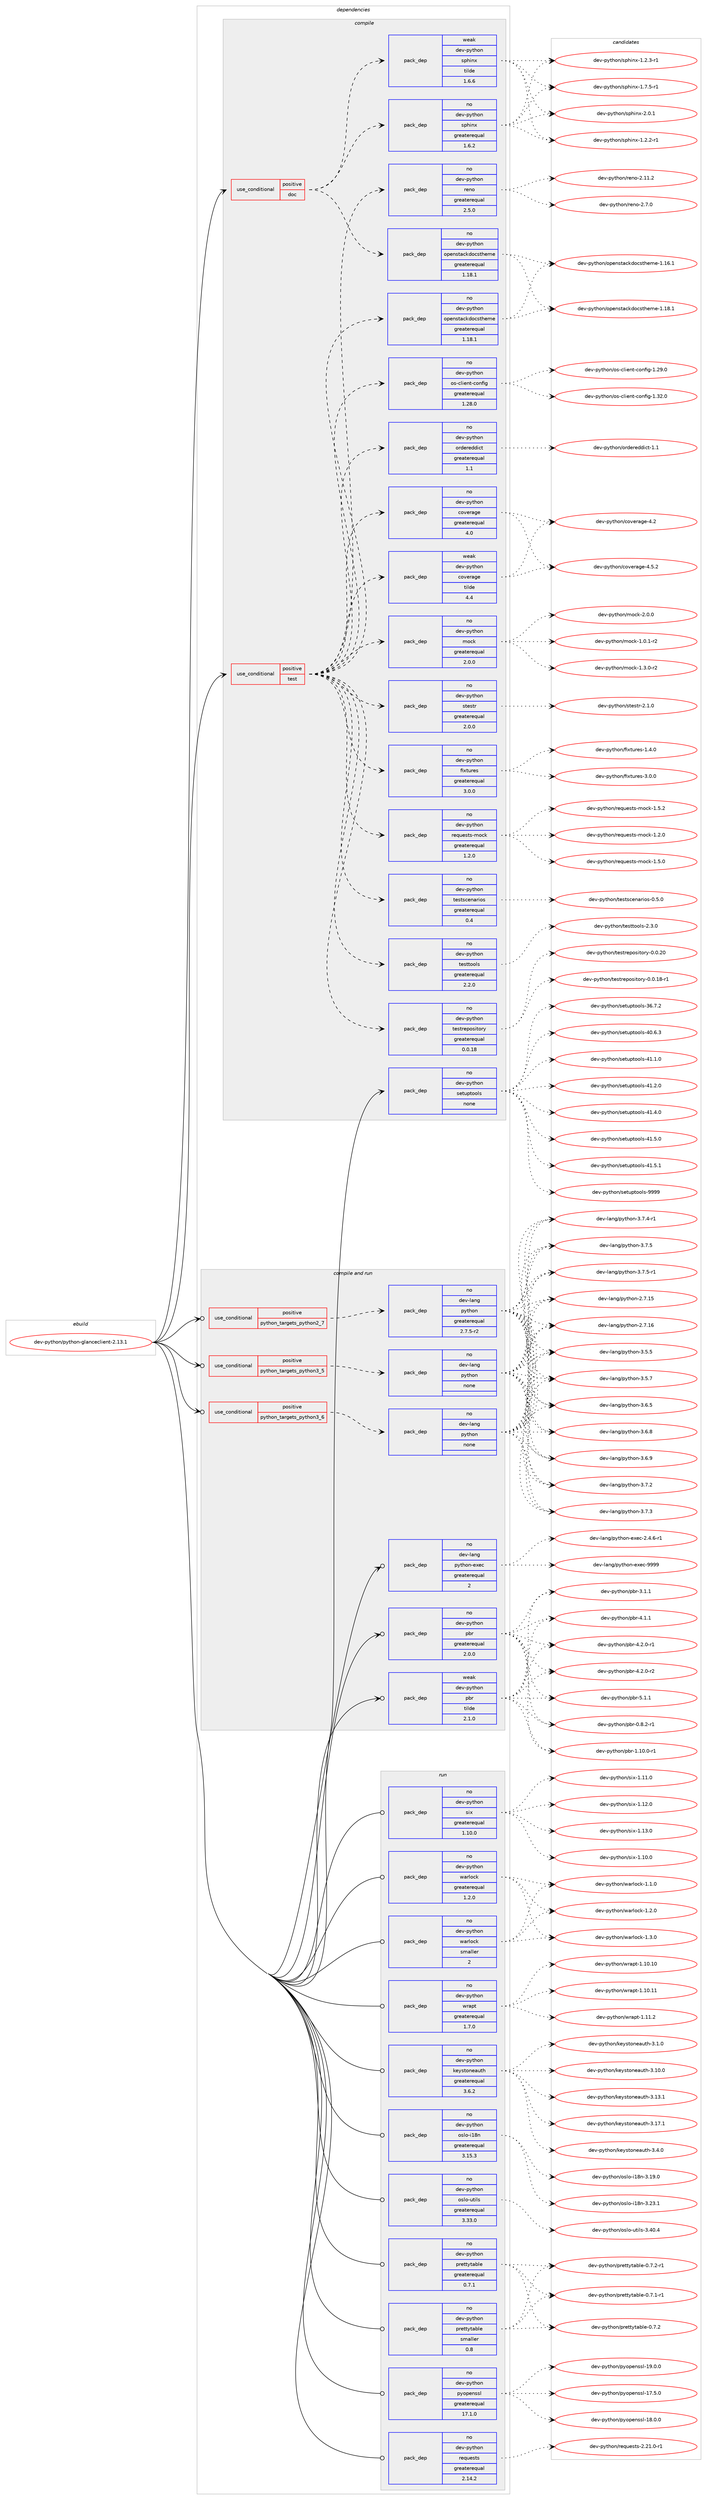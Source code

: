 digraph prolog {

# *************
# Graph options
# *************

newrank=true;
concentrate=true;
compound=true;
graph [rankdir=LR,fontname=Helvetica,fontsize=10,ranksep=1.5];#, ranksep=2.5, nodesep=0.2];
edge  [arrowhead=vee];
node  [fontname=Helvetica,fontsize=10];

# **********
# The ebuild
# **********

subgraph cluster_leftcol {
color=gray;
rank=same;
label=<<i>ebuild</i>>;
id [label="dev-python/python-glanceclient-2.13.1", color=red, width=4, href="../dev-python/python-glanceclient-2.13.1.svg"];
}

# ****************
# The dependencies
# ****************

subgraph cluster_midcol {
color=gray;
label=<<i>dependencies</i>>;
subgraph cluster_compile {
fillcolor="#eeeeee";
style=filled;
label=<<i>compile</i>>;
subgraph cond147541 {
dependency631037 [label=<<TABLE BORDER="0" CELLBORDER="1" CELLSPACING="0" CELLPADDING="4"><TR><TD ROWSPAN="3" CELLPADDING="10">use_conditional</TD></TR><TR><TD>positive</TD></TR><TR><TD>doc</TD></TR></TABLE>>, shape=none, color=red];
subgraph pack471625 {
dependency631038 [label=<<TABLE BORDER="0" CELLBORDER="1" CELLSPACING="0" CELLPADDING="4" WIDTH="220"><TR><TD ROWSPAN="6" CELLPADDING="30">pack_dep</TD></TR><TR><TD WIDTH="110">no</TD></TR><TR><TD>dev-python</TD></TR><TR><TD>openstackdocstheme</TD></TR><TR><TD>greaterequal</TD></TR><TR><TD>1.18.1</TD></TR></TABLE>>, shape=none, color=blue];
}
dependency631037:e -> dependency631038:w [weight=20,style="dashed",arrowhead="vee"];
subgraph pack471626 {
dependency631039 [label=<<TABLE BORDER="0" CELLBORDER="1" CELLSPACING="0" CELLPADDING="4" WIDTH="220"><TR><TD ROWSPAN="6" CELLPADDING="30">pack_dep</TD></TR><TR><TD WIDTH="110">no</TD></TR><TR><TD>dev-python</TD></TR><TR><TD>sphinx</TD></TR><TR><TD>greaterequal</TD></TR><TR><TD>1.6.2</TD></TR></TABLE>>, shape=none, color=blue];
}
dependency631037:e -> dependency631039:w [weight=20,style="dashed",arrowhead="vee"];
subgraph pack471627 {
dependency631040 [label=<<TABLE BORDER="0" CELLBORDER="1" CELLSPACING="0" CELLPADDING="4" WIDTH="220"><TR><TD ROWSPAN="6" CELLPADDING="30">pack_dep</TD></TR><TR><TD WIDTH="110">weak</TD></TR><TR><TD>dev-python</TD></TR><TR><TD>sphinx</TD></TR><TR><TD>tilde</TD></TR><TR><TD>1.6.6</TD></TR></TABLE>>, shape=none, color=blue];
}
dependency631037:e -> dependency631040:w [weight=20,style="dashed",arrowhead="vee"];
}
id:e -> dependency631037:w [weight=20,style="solid",arrowhead="vee"];
subgraph cond147542 {
dependency631041 [label=<<TABLE BORDER="0" CELLBORDER="1" CELLSPACING="0" CELLPADDING="4"><TR><TD ROWSPAN="3" CELLPADDING="10">use_conditional</TD></TR><TR><TD>positive</TD></TR><TR><TD>test</TD></TR></TABLE>>, shape=none, color=red];
subgraph pack471628 {
dependency631042 [label=<<TABLE BORDER="0" CELLBORDER="1" CELLSPACING="0" CELLPADDING="4" WIDTH="220"><TR><TD ROWSPAN="6" CELLPADDING="30">pack_dep</TD></TR><TR><TD WIDTH="110">no</TD></TR><TR><TD>dev-python</TD></TR><TR><TD>stestr</TD></TR><TR><TD>greaterequal</TD></TR><TR><TD>2.0.0</TD></TR></TABLE>>, shape=none, color=blue];
}
dependency631041:e -> dependency631042:w [weight=20,style="dashed",arrowhead="vee"];
subgraph pack471629 {
dependency631043 [label=<<TABLE BORDER="0" CELLBORDER="1" CELLSPACING="0" CELLPADDING="4" WIDTH="220"><TR><TD ROWSPAN="6" CELLPADDING="30">pack_dep</TD></TR><TR><TD WIDTH="110">no</TD></TR><TR><TD>dev-python</TD></TR><TR><TD>coverage</TD></TR><TR><TD>greaterequal</TD></TR><TR><TD>4.0</TD></TR></TABLE>>, shape=none, color=blue];
}
dependency631041:e -> dependency631043:w [weight=20,style="dashed",arrowhead="vee"];
subgraph pack471630 {
dependency631044 [label=<<TABLE BORDER="0" CELLBORDER="1" CELLSPACING="0" CELLPADDING="4" WIDTH="220"><TR><TD ROWSPAN="6" CELLPADDING="30">pack_dep</TD></TR><TR><TD WIDTH="110">weak</TD></TR><TR><TD>dev-python</TD></TR><TR><TD>coverage</TD></TR><TR><TD>tilde</TD></TR><TR><TD>4.4</TD></TR></TABLE>>, shape=none, color=blue];
}
dependency631041:e -> dependency631044:w [weight=20,style="dashed",arrowhead="vee"];
subgraph pack471631 {
dependency631045 [label=<<TABLE BORDER="0" CELLBORDER="1" CELLSPACING="0" CELLPADDING="4" WIDTH="220"><TR><TD ROWSPAN="6" CELLPADDING="30">pack_dep</TD></TR><TR><TD WIDTH="110">no</TD></TR><TR><TD>dev-python</TD></TR><TR><TD>mock</TD></TR><TR><TD>greaterequal</TD></TR><TR><TD>2.0.0</TD></TR></TABLE>>, shape=none, color=blue];
}
dependency631041:e -> dependency631045:w [weight=20,style="dashed",arrowhead="vee"];
subgraph pack471632 {
dependency631046 [label=<<TABLE BORDER="0" CELLBORDER="1" CELLSPACING="0" CELLPADDING="4" WIDTH="220"><TR><TD ROWSPAN="6" CELLPADDING="30">pack_dep</TD></TR><TR><TD WIDTH="110">no</TD></TR><TR><TD>dev-python</TD></TR><TR><TD>ordereddict</TD></TR><TR><TD>greaterequal</TD></TR><TR><TD>1.1</TD></TR></TABLE>>, shape=none, color=blue];
}
dependency631041:e -> dependency631046:w [weight=20,style="dashed",arrowhead="vee"];
subgraph pack471633 {
dependency631047 [label=<<TABLE BORDER="0" CELLBORDER="1" CELLSPACING="0" CELLPADDING="4" WIDTH="220"><TR><TD ROWSPAN="6" CELLPADDING="30">pack_dep</TD></TR><TR><TD WIDTH="110">no</TD></TR><TR><TD>dev-python</TD></TR><TR><TD>os-client-config</TD></TR><TR><TD>greaterequal</TD></TR><TR><TD>1.28.0</TD></TR></TABLE>>, shape=none, color=blue];
}
dependency631041:e -> dependency631047:w [weight=20,style="dashed",arrowhead="vee"];
subgraph pack471634 {
dependency631048 [label=<<TABLE BORDER="0" CELLBORDER="1" CELLSPACING="0" CELLPADDING="4" WIDTH="220"><TR><TD ROWSPAN="6" CELLPADDING="30">pack_dep</TD></TR><TR><TD WIDTH="110">no</TD></TR><TR><TD>dev-python</TD></TR><TR><TD>openstackdocstheme</TD></TR><TR><TD>greaterequal</TD></TR><TR><TD>1.18.1</TD></TR></TABLE>>, shape=none, color=blue];
}
dependency631041:e -> dependency631048:w [weight=20,style="dashed",arrowhead="vee"];
subgraph pack471635 {
dependency631049 [label=<<TABLE BORDER="0" CELLBORDER="1" CELLSPACING="0" CELLPADDING="4" WIDTH="220"><TR><TD ROWSPAN="6" CELLPADDING="30">pack_dep</TD></TR><TR><TD WIDTH="110">no</TD></TR><TR><TD>dev-python</TD></TR><TR><TD>reno</TD></TR><TR><TD>greaterequal</TD></TR><TR><TD>2.5.0</TD></TR></TABLE>>, shape=none, color=blue];
}
dependency631041:e -> dependency631049:w [weight=20,style="dashed",arrowhead="vee"];
subgraph pack471636 {
dependency631050 [label=<<TABLE BORDER="0" CELLBORDER="1" CELLSPACING="0" CELLPADDING="4" WIDTH="220"><TR><TD ROWSPAN="6" CELLPADDING="30">pack_dep</TD></TR><TR><TD WIDTH="110">no</TD></TR><TR><TD>dev-python</TD></TR><TR><TD>testrepository</TD></TR><TR><TD>greaterequal</TD></TR><TR><TD>0.0.18</TD></TR></TABLE>>, shape=none, color=blue];
}
dependency631041:e -> dependency631050:w [weight=20,style="dashed",arrowhead="vee"];
subgraph pack471637 {
dependency631051 [label=<<TABLE BORDER="0" CELLBORDER="1" CELLSPACING="0" CELLPADDING="4" WIDTH="220"><TR><TD ROWSPAN="6" CELLPADDING="30">pack_dep</TD></TR><TR><TD WIDTH="110">no</TD></TR><TR><TD>dev-python</TD></TR><TR><TD>testtools</TD></TR><TR><TD>greaterequal</TD></TR><TR><TD>2.2.0</TD></TR></TABLE>>, shape=none, color=blue];
}
dependency631041:e -> dependency631051:w [weight=20,style="dashed",arrowhead="vee"];
subgraph pack471638 {
dependency631052 [label=<<TABLE BORDER="0" CELLBORDER="1" CELLSPACING="0" CELLPADDING="4" WIDTH="220"><TR><TD ROWSPAN="6" CELLPADDING="30">pack_dep</TD></TR><TR><TD WIDTH="110">no</TD></TR><TR><TD>dev-python</TD></TR><TR><TD>testscenarios</TD></TR><TR><TD>greaterequal</TD></TR><TR><TD>0.4</TD></TR></TABLE>>, shape=none, color=blue];
}
dependency631041:e -> dependency631052:w [weight=20,style="dashed",arrowhead="vee"];
subgraph pack471639 {
dependency631053 [label=<<TABLE BORDER="0" CELLBORDER="1" CELLSPACING="0" CELLPADDING="4" WIDTH="220"><TR><TD ROWSPAN="6" CELLPADDING="30">pack_dep</TD></TR><TR><TD WIDTH="110">no</TD></TR><TR><TD>dev-python</TD></TR><TR><TD>fixtures</TD></TR><TR><TD>greaterequal</TD></TR><TR><TD>3.0.0</TD></TR></TABLE>>, shape=none, color=blue];
}
dependency631041:e -> dependency631053:w [weight=20,style="dashed",arrowhead="vee"];
subgraph pack471640 {
dependency631054 [label=<<TABLE BORDER="0" CELLBORDER="1" CELLSPACING="0" CELLPADDING="4" WIDTH="220"><TR><TD ROWSPAN="6" CELLPADDING="30">pack_dep</TD></TR><TR><TD WIDTH="110">no</TD></TR><TR><TD>dev-python</TD></TR><TR><TD>requests-mock</TD></TR><TR><TD>greaterequal</TD></TR><TR><TD>1.2.0</TD></TR></TABLE>>, shape=none, color=blue];
}
dependency631041:e -> dependency631054:w [weight=20,style="dashed",arrowhead="vee"];
}
id:e -> dependency631041:w [weight=20,style="solid",arrowhead="vee"];
subgraph pack471641 {
dependency631055 [label=<<TABLE BORDER="0" CELLBORDER="1" CELLSPACING="0" CELLPADDING="4" WIDTH="220"><TR><TD ROWSPAN="6" CELLPADDING="30">pack_dep</TD></TR><TR><TD WIDTH="110">no</TD></TR><TR><TD>dev-python</TD></TR><TR><TD>setuptools</TD></TR><TR><TD>none</TD></TR><TR><TD></TD></TR></TABLE>>, shape=none, color=blue];
}
id:e -> dependency631055:w [weight=20,style="solid",arrowhead="vee"];
}
subgraph cluster_compileandrun {
fillcolor="#eeeeee";
style=filled;
label=<<i>compile and run</i>>;
subgraph cond147543 {
dependency631056 [label=<<TABLE BORDER="0" CELLBORDER="1" CELLSPACING="0" CELLPADDING="4"><TR><TD ROWSPAN="3" CELLPADDING="10">use_conditional</TD></TR><TR><TD>positive</TD></TR><TR><TD>python_targets_python2_7</TD></TR></TABLE>>, shape=none, color=red];
subgraph pack471642 {
dependency631057 [label=<<TABLE BORDER="0" CELLBORDER="1" CELLSPACING="0" CELLPADDING="4" WIDTH="220"><TR><TD ROWSPAN="6" CELLPADDING="30">pack_dep</TD></TR><TR><TD WIDTH="110">no</TD></TR><TR><TD>dev-lang</TD></TR><TR><TD>python</TD></TR><TR><TD>greaterequal</TD></TR><TR><TD>2.7.5-r2</TD></TR></TABLE>>, shape=none, color=blue];
}
dependency631056:e -> dependency631057:w [weight=20,style="dashed",arrowhead="vee"];
}
id:e -> dependency631056:w [weight=20,style="solid",arrowhead="odotvee"];
subgraph cond147544 {
dependency631058 [label=<<TABLE BORDER="0" CELLBORDER="1" CELLSPACING="0" CELLPADDING="4"><TR><TD ROWSPAN="3" CELLPADDING="10">use_conditional</TD></TR><TR><TD>positive</TD></TR><TR><TD>python_targets_python3_5</TD></TR></TABLE>>, shape=none, color=red];
subgraph pack471643 {
dependency631059 [label=<<TABLE BORDER="0" CELLBORDER="1" CELLSPACING="0" CELLPADDING="4" WIDTH="220"><TR><TD ROWSPAN="6" CELLPADDING="30">pack_dep</TD></TR><TR><TD WIDTH="110">no</TD></TR><TR><TD>dev-lang</TD></TR><TR><TD>python</TD></TR><TR><TD>none</TD></TR><TR><TD></TD></TR></TABLE>>, shape=none, color=blue];
}
dependency631058:e -> dependency631059:w [weight=20,style="dashed",arrowhead="vee"];
}
id:e -> dependency631058:w [weight=20,style="solid",arrowhead="odotvee"];
subgraph cond147545 {
dependency631060 [label=<<TABLE BORDER="0" CELLBORDER="1" CELLSPACING="0" CELLPADDING="4"><TR><TD ROWSPAN="3" CELLPADDING="10">use_conditional</TD></TR><TR><TD>positive</TD></TR><TR><TD>python_targets_python3_6</TD></TR></TABLE>>, shape=none, color=red];
subgraph pack471644 {
dependency631061 [label=<<TABLE BORDER="0" CELLBORDER="1" CELLSPACING="0" CELLPADDING="4" WIDTH="220"><TR><TD ROWSPAN="6" CELLPADDING="30">pack_dep</TD></TR><TR><TD WIDTH="110">no</TD></TR><TR><TD>dev-lang</TD></TR><TR><TD>python</TD></TR><TR><TD>none</TD></TR><TR><TD></TD></TR></TABLE>>, shape=none, color=blue];
}
dependency631060:e -> dependency631061:w [weight=20,style="dashed",arrowhead="vee"];
}
id:e -> dependency631060:w [weight=20,style="solid",arrowhead="odotvee"];
subgraph pack471645 {
dependency631062 [label=<<TABLE BORDER="0" CELLBORDER="1" CELLSPACING="0" CELLPADDING="4" WIDTH="220"><TR><TD ROWSPAN="6" CELLPADDING="30">pack_dep</TD></TR><TR><TD WIDTH="110">no</TD></TR><TR><TD>dev-lang</TD></TR><TR><TD>python-exec</TD></TR><TR><TD>greaterequal</TD></TR><TR><TD>2</TD></TR></TABLE>>, shape=none, color=blue];
}
id:e -> dependency631062:w [weight=20,style="solid",arrowhead="odotvee"];
subgraph pack471646 {
dependency631063 [label=<<TABLE BORDER="0" CELLBORDER="1" CELLSPACING="0" CELLPADDING="4" WIDTH="220"><TR><TD ROWSPAN="6" CELLPADDING="30">pack_dep</TD></TR><TR><TD WIDTH="110">no</TD></TR><TR><TD>dev-python</TD></TR><TR><TD>pbr</TD></TR><TR><TD>greaterequal</TD></TR><TR><TD>2.0.0</TD></TR></TABLE>>, shape=none, color=blue];
}
id:e -> dependency631063:w [weight=20,style="solid",arrowhead="odotvee"];
subgraph pack471647 {
dependency631064 [label=<<TABLE BORDER="0" CELLBORDER="1" CELLSPACING="0" CELLPADDING="4" WIDTH="220"><TR><TD ROWSPAN="6" CELLPADDING="30">pack_dep</TD></TR><TR><TD WIDTH="110">weak</TD></TR><TR><TD>dev-python</TD></TR><TR><TD>pbr</TD></TR><TR><TD>tilde</TD></TR><TR><TD>2.1.0</TD></TR></TABLE>>, shape=none, color=blue];
}
id:e -> dependency631064:w [weight=20,style="solid",arrowhead="odotvee"];
}
subgraph cluster_run {
fillcolor="#eeeeee";
style=filled;
label=<<i>run</i>>;
subgraph pack471648 {
dependency631065 [label=<<TABLE BORDER="0" CELLBORDER="1" CELLSPACING="0" CELLPADDING="4" WIDTH="220"><TR><TD ROWSPAN="6" CELLPADDING="30">pack_dep</TD></TR><TR><TD WIDTH="110">no</TD></TR><TR><TD>dev-python</TD></TR><TR><TD>keystoneauth</TD></TR><TR><TD>greaterequal</TD></TR><TR><TD>3.6.2</TD></TR></TABLE>>, shape=none, color=blue];
}
id:e -> dependency631065:w [weight=20,style="solid",arrowhead="odot"];
subgraph pack471649 {
dependency631066 [label=<<TABLE BORDER="0" CELLBORDER="1" CELLSPACING="0" CELLPADDING="4" WIDTH="220"><TR><TD ROWSPAN="6" CELLPADDING="30">pack_dep</TD></TR><TR><TD WIDTH="110">no</TD></TR><TR><TD>dev-python</TD></TR><TR><TD>oslo-i18n</TD></TR><TR><TD>greaterequal</TD></TR><TR><TD>3.15.3</TD></TR></TABLE>>, shape=none, color=blue];
}
id:e -> dependency631066:w [weight=20,style="solid",arrowhead="odot"];
subgraph pack471650 {
dependency631067 [label=<<TABLE BORDER="0" CELLBORDER="1" CELLSPACING="0" CELLPADDING="4" WIDTH="220"><TR><TD ROWSPAN="6" CELLPADDING="30">pack_dep</TD></TR><TR><TD WIDTH="110">no</TD></TR><TR><TD>dev-python</TD></TR><TR><TD>oslo-utils</TD></TR><TR><TD>greaterequal</TD></TR><TR><TD>3.33.0</TD></TR></TABLE>>, shape=none, color=blue];
}
id:e -> dependency631067:w [weight=20,style="solid",arrowhead="odot"];
subgraph pack471651 {
dependency631068 [label=<<TABLE BORDER="0" CELLBORDER="1" CELLSPACING="0" CELLPADDING="4" WIDTH="220"><TR><TD ROWSPAN="6" CELLPADDING="30">pack_dep</TD></TR><TR><TD WIDTH="110">no</TD></TR><TR><TD>dev-python</TD></TR><TR><TD>prettytable</TD></TR><TR><TD>greaterequal</TD></TR><TR><TD>0.7.1</TD></TR></TABLE>>, shape=none, color=blue];
}
id:e -> dependency631068:w [weight=20,style="solid",arrowhead="odot"];
subgraph pack471652 {
dependency631069 [label=<<TABLE BORDER="0" CELLBORDER="1" CELLSPACING="0" CELLPADDING="4" WIDTH="220"><TR><TD ROWSPAN="6" CELLPADDING="30">pack_dep</TD></TR><TR><TD WIDTH="110">no</TD></TR><TR><TD>dev-python</TD></TR><TR><TD>prettytable</TD></TR><TR><TD>smaller</TD></TR><TR><TD>0.8</TD></TR></TABLE>>, shape=none, color=blue];
}
id:e -> dependency631069:w [weight=20,style="solid",arrowhead="odot"];
subgraph pack471653 {
dependency631070 [label=<<TABLE BORDER="0" CELLBORDER="1" CELLSPACING="0" CELLPADDING="4" WIDTH="220"><TR><TD ROWSPAN="6" CELLPADDING="30">pack_dep</TD></TR><TR><TD WIDTH="110">no</TD></TR><TR><TD>dev-python</TD></TR><TR><TD>pyopenssl</TD></TR><TR><TD>greaterequal</TD></TR><TR><TD>17.1.0</TD></TR></TABLE>>, shape=none, color=blue];
}
id:e -> dependency631070:w [weight=20,style="solid",arrowhead="odot"];
subgraph pack471654 {
dependency631071 [label=<<TABLE BORDER="0" CELLBORDER="1" CELLSPACING="0" CELLPADDING="4" WIDTH="220"><TR><TD ROWSPAN="6" CELLPADDING="30">pack_dep</TD></TR><TR><TD WIDTH="110">no</TD></TR><TR><TD>dev-python</TD></TR><TR><TD>requests</TD></TR><TR><TD>greaterequal</TD></TR><TR><TD>2.14.2</TD></TR></TABLE>>, shape=none, color=blue];
}
id:e -> dependency631071:w [weight=20,style="solid",arrowhead="odot"];
subgraph pack471655 {
dependency631072 [label=<<TABLE BORDER="0" CELLBORDER="1" CELLSPACING="0" CELLPADDING="4" WIDTH="220"><TR><TD ROWSPAN="6" CELLPADDING="30">pack_dep</TD></TR><TR><TD WIDTH="110">no</TD></TR><TR><TD>dev-python</TD></TR><TR><TD>six</TD></TR><TR><TD>greaterequal</TD></TR><TR><TD>1.10.0</TD></TR></TABLE>>, shape=none, color=blue];
}
id:e -> dependency631072:w [weight=20,style="solid",arrowhead="odot"];
subgraph pack471656 {
dependency631073 [label=<<TABLE BORDER="0" CELLBORDER="1" CELLSPACING="0" CELLPADDING="4" WIDTH="220"><TR><TD ROWSPAN="6" CELLPADDING="30">pack_dep</TD></TR><TR><TD WIDTH="110">no</TD></TR><TR><TD>dev-python</TD></TR><TR><TD>warlock</TD></TR><TR><TD>greaterequal</TD></TR><TR><TD>1.2.0</TD></TR></TABLE>>, shape=none, color=blue];
}
id:e -> dependency631073:w [weight=20,style="solid",arrowhead="odot"];
subgraph pack471657 {
dependency631074 [label=<<TABLE BORDER="0" CELLBORDER="1" CELLSPACING="0" CELLPADDING="4" WIDTH="220"><TR><TD ROWSPAN="6" CELLPADDING="30">pack_dep</TD></TR><TR><TD WIDTH="110">no</TD></TR><TR><TD>dev-python</TD></TR><TR><TD>warlock</TD></TR><TR><TD>smaller</TD></TR><TR><TD>2</TD></TR></TABLE>>, shape=none, color=blue];
}
id:e -> dependency631074:w [weight=20,style="solid",arrowhead="odot"];
subgraph pack471658 {
dependency631075 [label=<<TABLE BORDER="0" CELLBORDER="1" CELLSPACING="0" CELLPADDING="4" WIDTH="220"><TR><TD ROWSPAN="6" CELLPADDING="30">pack_dep</TD></TR><TR><TD WIDTH="110">no</TD></TR><TR><TD>dev-python</TD></TR><TR><TD>wrapt</TD></TR><TR><TD>greaterequal</TD></TR><TR><TD>1.7.0</TD></TR></TABLE>>, shape=none, color=blue];
}
id:e -> dependency631075:w [weight=20,style="solid",arrowhead="odot"];
}
}

# **************
# The candidates
# **************

subgraph cluster_choices {
rank=same;
color=gray;
label=<<i>candidates</i>>;

subgraph choice471625 {
color=black;
nodesep=1;
choice100101118451121211161041111104711111210111011511697991071001119911511610410110910145494649544649 [label="dev-python/openstackdocstheme-1.16.1", color=red, width=4,href="../dev-python/openstackdocstheme-1.16.1.svg"];
choice100101118451121211161041111104711111210111011511697991071001119911511610410110910145494649564649 [label="dev-python/openstackdocstheme-1.18.1", color=red, width=4,href="../dev-python/openstackdocstheme-1.18.1.svg"];
dependency631038:e -> choice100101118451121211161041111104711111210111011511697991071001119911511610410110910145494649544649:w [style=dotted,weight="100"];
dependency631038:e -> choice100101118451121211161041111104711111210111011511697991071001119911511610410110910145494649564649:w [style=dotted,weight="100"];
}
subgraph choice471626 {
color=black;
nodesep=1;
choice10010111845112121116104111110471151121041051101204549465046504511449 [label="dev-python/sphinx-1.2.2-r1", color=red, width=4,href="../dev-python/sphinx-1.2.2-r1.svg"];
choice10010111845112121116104111110471151121041051101204549465046514511449 [label="dev-python/sphinx-1.2.3-r1", color=red, width=4,href="../dev-python/sphinx-1.2.3-r1.svg"];
choice10010111845112121116104111110471151121041051101204549465546534511449 [label="dev-python/sphinx-1.7.5-r1", color=red, width=4,href="../dev-python/sphinx-1.7.5-r1.svg"];
choice1001011184511212111610411111047115112104105110120455046484649 [label="dev-python/sphinx-2.0.1", color=red, width=4,href="../dev-python/sphinx-2.0.1.svg"];
dependency631039:e -> choice10010111845112121116104111110471151121041051101204549465046504511449:w [style=dotted,weight="100"];
dependency631039:e -> choice10010111845112121116104111110471151121041051101204549465046514511449:w [style=dotted,weight="100"];
dependency631039:e -> choice10010111845112121116104111110471151121041051101204549465546534511449:w [style=dotted,weight="100"];
dependency631039:e -> choice1001011184511212111610411111047115112104105110120455046484649:w [style=dotted,weight="100"];
}
subgraph choice471627 {
color=black;
nodesep=1;
choice10010111845112121116104111110471151121041051101204549465046504511449 [label="dev-python/sphinx-1.2.2-r1", color=red, width=4,href="../dev-python/sphinx-1.2.2-r1.svg"];
choice10010111845112121116104111110471151121041051101204549465046514511449 [label="dev-python/sphinx-1.2.3-r1", color=red, width=4,href="../dev-python/sphinx-1.2.3-r1.svg"];
choice10010111845112121116104111110471151121041051101204549465546534511449 [label="dev-python/sphinx-1.7.5-r1", color=red, width=4,href="../dev-python/sphinx-1.7.5-r1.svg"];
choice1001011184511212111610411111047115112104105110120455046484649 [label="dev-python/sphinx-2.0.1", color=red, width=4,href="../dev-python/sphinx-2.0.1.svg"];
dependency631040:e -> choice10010111845112121116104111110471151121041051101204549465046504511449:w [style=dotted,weight="100"];
dependency631040:e -> choice10010111845112121116104111110471151121041051101204549465046514511449:w [style=dotted,weight="100"];
dependency631040:e -> choice10010111845112121116104111110471151121041051101204549465546534511449:w [style=dotted,weight="100"];
dependency631040:e -> choice1001011184511212111610411111047115112104105110120455046484649:w [style=dotted,weight="100"];
}
subgraph choice471628 {
color=black;
nodesep=1;
choice1001011184511212111610411111047115116101115116114455046494648 [label="dev-python/stestr-2.1.0", color=red, width=4,href="../dev-python/stestr-2.1.0.svg"];
dependency631042:e -> choice1001011184511212111610411111047115116101115116114455046494648:w [style=dotted,weight="100"];
}
subgraph choice471629 {
color=black;
nodesep=1;
choice1001011184511212111610411111047991111181011149710310145524650 [label="dev-python/coverage-4.2", color=red, width=4,href="../dev-python/coverage-4.2.svg"];
choice10010111845112121116104111110479911111810111497103101455246534650 [label="dev-python/coverage-4.5.2", color=red, width=4,href="../dev-python/coverage-4.5.2.svg"];
dependency631043:e -> choice1001011184511212111610411111047991111181011149710310145524650:w [style=dotted,weight="100"];
dependency631043:e -> choice10010111845112121116104111110479911111810111497103101455246534650:w [style=dotted,weight="100"];
}
subgraph choice471630 {
color=black;
nodesep=1;
choice1001011184511212111610411111047991111181011149710310145524650 [label="dev-python/coverage-4.2", color=red, width=4,href="../dev-python/coverage-4.2.svg"];
choice10010111845112121116104111110479911111810111497103101455246534650 [label="dev-python/coverage-4.5.2", color=red, width=4,href="../dev-python/coverage-4.5.2.svg"];
dependency631044:e -> choice1001011184511212111610411111047991111181011149710310145524650:w [style=dotted,weight="100"];
dependency631044:e -> choice10010111845112121116104111110479911111810111497103101455246534650:w [style=dotted,weight="100"];
}
subgraph choice471631 {
color=black;
nodesep=1;
choice1001011184511212111610411111047109111991074549464846494511450 [label="dev-python/mock-1.0.1-r2", color=red, width=4,href="../dev-python/mock-1.0.1-r2.svg"];
choice1001011184511212111610411111047109111991074549465146484511450 [label="dev-python/mock-1.3.0-r2", color=red, width=4,href="../dev-python/mock-1.3.0-r2.svg"];
choice100101118451121211161041111104710911199107455046484648 [label="dev-python/mock-2.0.0", color=red, width=4,href="../dev-python/mock-2.0.0.svg"];
dependency631045:e -> choice1001011184511212111610411111047109111991074549464846494511450:w [style=dotted,weight="100"];
dependency631045:e -> choice1001011184511212111610411111047109111991074549465146484511450:w [style=dotted,weight="100"];
dependency631045:e -> choice100101118451121211161041111104710911199107455046484648:w [style=dotted,weight="100"];
}
subgraph choice471632 {
color=black;
nodesep=1;
choice10010111845112121116104111110471111141001011141011001001059911645494649 [label="dev-python/ordereddict-1.1", color=red, width=4,href="../dev-python/ordereddict-1.1.svg"];
dependency631046:e -> choice10010111845112121116104111110471111141001011141011001001059911645494649:w [style=dotted,weight="100"];
}
subgraph choice471633 {
color=black;
nodesep=1;
choice10010111845112121116104111110471111154599108105101110116459911111010210510345494650574648 [label="dev-python/os-client-config-1.29.0", color=red, width=4,href="../dev-python/os-client-config-1.29.0.svg"];
choice10010111845112121116104111110471111154599108105101110116459911111010210510345494651504648 [label="dev-python/os-client-config-1.32.0", color=red, width=4,href="../dev-python/os-client-config-1.32.0.svg"];
dependency631047:e -> choice10010111845112121116104111110471111154599108105101110116459911111010210510345494650574648:w [style=dotted,weight="100"];
dependency631047:e -> choice10010111845112121116104111110471111154599108105101110116459911111010210510345494651504648:w [style=dotted,weight="100"];
}
subgraph choice471634 {
color=black;
nodesep=1;
choice100101118451121211161041111104711111210111011511697991071001119911511610410110910145494649544649 [label="dev-python/openstackdocstheme-1.16.1", color=red, width=4,href="../dev-python/openstackdocstheme-1.16.1.svg"];
choice100101118451121211161041111104711111210111011511697991071001119911511610410110910145494649564649 [label="dev-python/openstackdocstheme-1.18.1", color=red, width=4,href="../dev-python/openstackdocstheme-1.18.1.svg"];
dependency631048:e -> choice100101118451121211161041111104711111210111011511697991071001119911511610410110910145494649544649:w [style=dotted,weight="100"];
dependency631048:e -> choice100101118451121211161041111104711111210111011511697991071001119911511610410110910145494649564649:w [style=dotted,weight="100"];
}
subgraph choice471635 {
color=black;
nodesep=1;
choice100101118451121211161041111104711410111011145504649494650 [label="dev-python/reno-2.11.2", color=red, width=4,href="../dev-python/reno-2.11.2.svg"];
choice1001011184511212111610411111047114101110111455046554648 [label="dev-python/reno-2.7.0", color=red, width=4,href="../dev-python/reno-2.7.0.svg"];
dependency631049:e -> choice100101118451121211161041111104711410111011145504649494650:w [style=dotted,weight="100"];
dependency631049:e -> choice1001011184511212111610411111047114101110111455046554648:w [style=dotted,weight="100"];
}
subgraph choice471636 {
color=black;
nodesep=1;
choice1001011184511212111610411111047116101115116114101112111115105116111114121454846484649564511449 [label="dev-python/testrepository-0.0.18-r1", color=red, width=4,href="../dev-python/testrepository-0.0.18-r1.svg"];
choice100101118451121211161041111104711610111511611410111211111510511611111412145484648465048 [label="dev-python/testrepository-0.0.20", color=red, width=4,href="../dev-python/testrepository-0.0.20.svg"];
dependency631050:e -> choice1001011184511212111610411111047116101115116114101112111115105116111114121454846484649564511449:w [style=dotted,weight="100"];
dependency631050:e -> choice100101118451121211161041111104711610111511611410111211111510511611111412145484648465048:w [style=dotted,weight="100"];
}
subgraph choice471637 {
color=black;
nodesep=1;
choice1001011184511212111610411111047116101115116116111111108115455046514648 [label="dev-python/testtools-2.3.0", color=red, width=4,href="../dev-python/testtools-2.3.0.svg"];
dependency631051:e -> choice1001011184511212111610411111047116101115116116111111108115455046514648:w [style=dotted,weight="100"];
}
subgraph choice471638 {
color=black;
nodesep=1;
choice10010111845112121116104111110471161011151161159910111097114105111115454846534648 [label="dev-python/testscenarios-0.5.0", color=red, width=4,href="../dev-python/testscenarios-0.5.0.svg"];
dependency631052:e -> choice10010111845112121116104111110471161011151161159910111097114105111115454846534648:w [style=dotted,weight="100"];
}
subgraph choice471639 {
color=black;
nodesep=1;
choice1001011184511212111610411111047102105120116117114101115454946524648 [label="dev-python/fixtures-1.4.0", color=red, width=4,href="../dev-python/fixtures-1.4.0.svg"];
choice1001011184511212111610411111047102105120116117114101115455146484648 [label="dev-python/fixtures-3.0.0", color=red, width=4,href="../dev-python/fixtures-3.0.0.svg"];
dependency631053:e -> choice1001011184511212111610411111047102105120116117114101115454946524648:w [style=dotted,weight="100"];
dependency631053:e -> choice1001011184511212111610411111047102105120116117114101115455146484648:w [style=dotted,weight="100"];
}
subgraph choice471640 {
color=black;
nodesep=1;
choice10010111845112121116104111110471141011131171011151161154510911199107454946504648 [label="dev-python/requests-mock-1.2.0", color=red, width=4,href="../dev-python/requests-mock-1.2.0.svg"];
choice10010111845112121116104111110471141011131171011151161154510911199107454946534648 [label="dev-python/requests-mock-1.5.0", color=red, width=4,href="../dev-python/requests-mock-1.5.0.svg"];
choice10010111845112121116104111110471141011131171011151161154510911199107454946534650 [label="dev-python/requests-mock-1.5.2", color=red, width=4,href="../dev-python/requests-mock-1.5.2.svg"];
dependency631054:e -> choice10010111845112121116104111110471141011131171011151161154510911199107454946504648:w [style=dotted,weight="100"];
dependency631054:e -> choice10010111845112121116104111110471141011131171011151161154510911199107454946534648:w [style=dotted,weight="100"];
dependency631054:e -> choice10010111845112121116104111110471141011131171011151161154510911199107454946534650:w [style=dotted,weight="100"];
}
subgraph choice471641 {
color=black;
nodesep=1;
choice100101118451121211161041111104711510111611711211611111110811545515446554650 [label="dev-python/setuptools-36.7.2", color=red, width=4,href="../dev-python/setuptools-36.7.2.svg"];
choice100101118451121211161041111104711510111611711211611111110811545524846544651 [label="dev-python/setuptools-40.6.3", color=red, width=4,href="../dev-python/setuptools-40.6.3.svg"];
choice100101118451121211161041111104711510111611711211611111110811545524946494648 [label="dev-python/setuptools-41.1.0", color=red, width=4,href="../dev-python/setuptools-41.1.0.svg"];
choice100101118451121211161041111104711510111611711211611111110811545524946504648 [label="dev-python/setuptools-41.2.0", color=red, width=4,href="../dev-python/setuptools-41.2.0.svg"];
choice100101118451121211161041111104711510111611711211611111110811545524946524648 [label="dev-python/setuptools-41.4.0", color=red, width=4,href="../dev-python/setuptools-41.4.0.svg"];
choice100101118451121211161041111104711510111611711211611111110811545524946534648 [label="dev-python/setuptools-41.5.0", color=red, width=4,href="../dev-python/setuptools-41.5.0.svg"];
choice100101118451121211161041111104711510111611711211611111110811545524946534649 [label="dev-python/setuptools-41.5.1", color=red, width=4,href="../dev-python/setuptools-41.5.1.svg"];
choice10010111845112121116104111110471151011161171121161111111081154557575757 [label="dev-python/setuptools-9999", color=red, width=4,href="../dev-python/setuptools-9999.svg"];
dependency631055:e -> choice100101118451121211161041111104711510111611711211611111110811545515446554650:w [style=dotted,weight="100"];
dependency631055:e -> choice100101118451121211161041111104711510111611711211611111110811545524846544651:w [style=dotted,weight="100"];
dependency631055:e -> choice100101118451121211161041111104711510111611711211611111110811545524946494648:w [style=dotted,weight="100"];
dependency631055:e -> choice100101118451121211161041111104711510111611711211611111110811545524946504648:w [style=dotted,weight="100"];
dependency631055:e -> choice100101118451121211161041111104711510111611711211611111110811545524946524648:w [style=dotted,weight="100"];
dependency631055:e -> choice100101118451121211161041111104711510111611711211611111110811545524946534648:w [style=dotted,weight="100"];
dependency631055:e -> choice100101118451121211161041111104711510111611711211611111110811545524946534649:w [style=dotted,weight="100"];
dependency631055:e -> choice10010111845112121116104111110471151011161171121161111111081154557575757:w [style=dotted,weight="100"];
}
subgraph choice471642 {
color=black;
nodesep=1;
choice10010111845108971101034711212111610411111045504655464953 [label="dev-lang/python-2.7.15", color=red, width=4,href="../dev-lang/python-2.7.15.svg"];
choice10010111845108971101034711212111610411111045504655464954 [label="dev-lang/python-2.7.16", color=red, width=4,href="../dev-lang/python-2.7.16.svg"];
choice100101118451089711010347112121116104111110455146534653 [label="dev-lang/python-3.5.5", color=red, width=4,href="../dev-lang/python-3.5.5.svg"];
choice100101118451089711010347112121116104111110455146534655 [label="dev-lang/python-3.5.7", color=red, width=4,href="../dev-lang/python-3.5.7.svg"];
choice100101118451089711010347112121116104111110455146544653 [label="dev-lang/python-3.6.5", color=red, width=4,href="../dev-lang/python-3.6.5.svg"];
choice100101118451089711010347112121116104111110455146544656 [label="dev-lang/python-3.6.8", color=red, width=4,href="../dev-lang/python-3.6.8.svg"];
choice100101118451089711010347112121116104111110455146544657 [label="dev-lang/python-3.6.9", color=red, width=4,href="../dev-lang/python-3.6.9.svg"];
choice100101118451089711010347112121116104111110455146554650 [label="dev-lang/python-3.7.2", color=red, width=4,href="../dev-lang/python-3.7.2.svg"];
choice100101118451089711010347112121116104111110455146554651 [label="dev-lang/python-3.7.3", color=red, width=4,href="../dev-lang/python-3.7.3.svg"];
choice1001011184510897110103471121211161041111104551465546524511449 [label="dev-lang/python-3.7.4-r1", color=red, width=4,href="../dev-lang/python-3.7.4-r1.svg"];
choice100101118451089711010347112121116104111110455146554653 [label="dev-lang/python-3.7.5", color=red, width=4,href="../dev-lang/python-3.7.5.svg"];
choice1001011184510897110103471121211161041111104551465546534511449 [label="dev-lang/python-3.7.5-r1", color=red, width=4,href="../dev-lang/python-3.7.5-r1.svg"];
dependency631057:e -> choice10010111845108971101034711212111610411111045504655464953:w [style=dotted,weight="100"];
dependency631057:e -> choice10010111845108971101034711212111610411111045504655464954:w [style=dotted,weight="100"];
dependency631057:e -> choice100101118451089711010347112121116104111110455146534653:w [style=dotted,weight="100"];
dependency631057:e -> choice100101118451089711010347112121116104111110455146534655:w [style=dotted,weight="100"];
dependency631057:e -> choice100101118451089711010347112121116104111110455146544653:w [style=dotted,weight="100"];
dependency631057:e -> choice100101118451089711010347112121116104111110455146544656:w [style=dotted,weight="100"];
dependency631057:e -> choice100101118451089711010347112121116104111110455146544657:w [style=dotted,weight="100"];
dependency631057:e -> choice100101118451089711010347112121116104111110455146554650:w [style=dotted,weight="100"];
dependency631057:e -> choice100101118451089711010347112121116104111110455146554651:w [style=dotted,weight="100"];
dependency631057:e -> choice1001011184510897110103471121211161041111104551465546524511449:w [style=dotted,weight="100"];
dependency631057:e -> choice100101118451089711010347112121116104111110455146554653:w [style=dotted,weight="100"];
dependency631057:e -> choice1001011184510897110103471121211161041111104551465546534511449:w [style=dotted,weight="100"];
}
subgraph choice471643 {
color=black;
nodesep=1;
choice10010111845108971101034711212111610411111045504655464953 [label="dev-lang/python-2.7.15", color=red, width=4,href="../dev-lang/python-2.7.15.svg"];
choice10010111845108971101034711212111610411111045504655464954 [label="dev-lang/python-2.7.16", color=red, width=4,href="../dev-lang/python-2.7.16.svg"];
choice100101118451089711010347112121116104111110455146534653 [label="dev-lang/python-3.5.5", color=red, width=4,href="../dev-lang/python-3.5.5.svg"];
choice100101118451089711010347112121116104111110455146534655 [label="dev-lang/python-3.5.7", color=red, width=4,href="../dev-lang/python-3.5.7.svg"];
choice100101118451089711010347112121116104111110455146544653 [label="dev-lang/python-3.6.5", color=red, width=4,href="../dev-lang/python-3.6.5.svg"];
choice100101118451089711010347112121116104111110455146544656 [label="dev-lang/python-3.6.8", color=red, width=4,href="../dev-lang/python-3.6.8.svg"];
choice100101118451089711010347112121116104111110455146544657 [label="dev-lang/python-3.6.9", color=red, width=4,href="../dev-lang/python-3.6.9.svg"];
choice100101118451089711010347112121116104111110455146554650 [label="dev-lang/python-3.7.2", color=red, width=4,href="../dev-lang/python-3.7.2.svg"];
choice100101118451089711010347112121116104111110455146554651 [label="dev-lang/python-3.7.3", color=red, width=4,href="../dev-lang/python-3.7.3.svg"];
choice1001011184510897110103471121211161041111104551465546524511449 [label="dev-lang/python-3.7.4-r1", color=red, width=4,href="../dev-lang/python-3.7.4-r1.svg"];
choice100101118451089711010347112121116104111110455146554653 [label="dev-lang/python-3.7.5", color=red, width=4,href="../dev-lang/python-3.7.5.svg"];
choice1001011184510897110103471121211161041111104551465546534511449 [label="dev-lang/python-3.7.5-r1", color=red, width=4,href="../dev-lang/python-3.7.5-r1.svg"];
dependency631059:e -> choice10010111845108971101034711212111610411111045504655464953:w [style=dotted,weight="100"];
dependency631059:e -> choice10010111845108971101034711212111610411111045504655464954:w [style=dotted,weight="100"];
dependency631059:e -> choice100101118451089711010347112121116104111110455146534653:w [style=dotted,weight="100"];
dependency631059:e -> choice100101118451089711010347112121116104111110455146534655:w [style=dotted,weight="100"];
dependency631059:e -> choice100101118451089711010347112121116104111110455146544653:w [style=dotted,weight="100"];
dependency631059:e -> choice100101118451089711010347112121116104111110455146544656:w [style=dotted,weight="100"];
dependency631059:e -> choice100101118451089711010347112121116104111110455146544657:w [style=dotted,weight="100"];
dependency631059:e -> choice100101118451089711010347112121116104111110455146554650:w [style=dotted,weight="100"];
dependency631059:e -> choice100101118451089711010347112121116104111110455146554651:w [style=dotted,weight="100"];
dependency631059:e -> choice1001011184510897110103471121211161041111104551465546524511449:w [style=dotted,weight="100"];
dependency631059:e -> choice100101118451089711010347112121116104111110455146554653:w [style=dotted,weight="100"];
dependency631059:e -> choice1001011184510897110103471121211161041111104551465546534511449:w [style=dotted,weight="100"];
}
subgraph choice471644 {
color=black;
nodesep=1;
choice10010111845108971101034711212111610411111045504655464953 [label="dev-lang/python-2.7.15", color=red, width=4,href="../dev-lang/python-2.7.15.svg"];
choice10010111845108971101034711212111610411111045504655464954 [label="dev-lang/python-2.7.16", color=red, width=4,href="../dev-lang/python-2.7.16.svg"];
choice100101118451089711010347112121116104111110455146534653 [label="dev-lang/python-3.5.5", color=red, width=4,href="../dev-lang/python-3.5.5.svg"];
choice100101118451089711010347112121116104111110455146534655 [label="dev-lang/python-3.5.7", color=red, width=4,href="../dev-lang/python-3.5.7.svg"];
choice100101118451089711010347112121116104111110455146544653 [label="dev-lang/python-3.6.5", color=red, width=4,href="../dev-lang/python-3.6.5.svg"];
choice100101118451089711010347112121116104111110455146544656 [label="dev-lang/python-3.6.8", color=red, width=4,href="../dev-lang/python-3.6.8.svg"];
choice100101118451089711010347112121116104111110455146544657 [label="dev-lang/python-3.6.9", color=red, width=4,href="../dev-lang/python-3.6.9.svg"];
choice100101118451089711010347112121116104111110455146554650 [label="dev-lang/python-3.7.2", color=red, width=4,href="../dev-lang/python-3.7.2.svg"];
choice100101118451089711010347112121116104111110455146554651 [label="dev-lang/python-3.7.3", color=red, width=4,href="../dev-lang/python-3.7.3.svg"];
choice1001011184510897110103471121211161041111104551465546524511449 [label="dev-lang/python-3.7.4-r1", color=red, width=4,href="../dev-lang/python-3.7.4-r1.svg"];
choice100101118451089711010347112121116104111110455146554653 [label="dev-lang/python-3.7.5", color=red, width=4,href="../dev-lang/python-3.7.5.svg"];
choice1001011184510897110103471121211161041111104551465546534511449 [label="dev-lang/python-3.7.5-r1", color=red, width=4,href="../dev-lang/python-3.7.5-r1.svg"];
dependency631061:e -> choice10010111845108971101034711212111610411111045504655464953:w [style=dotted,weight="100"];
dependency631061:e -> choice10010111845108971101034711212111610411111045504655464954:w [style=dotted,weight="100"];
dependency631061:e -> choice100101118451089711010347112121116104111110455146534653:w [style=dotted,weight="100"];
dependency631061:e -> choice100101118451089711010347112121116104111110455146534655:w [style=dotted,weight="100"];
dependency631061:e -> choice100101118451089711010347112121116104111110455146544653:w [style=dotted,weight="100"];
dependency631061:e -> choice100101118451089711010347112121116104111110455146544656:w [style=dotted,weight="100"];
dependency631061:e -> choice100101118451089711010347112121116104111110455146544657:w [style=dotted,weight="100"];
dependency631061:e -> choice100101118451089711010347112121116104111110455146554650:w [style=dotted,weight="100"];
dependency631061:e -> choice100101118451089711010347112121116104111110455146554651:w [style=dotted,weight="100"];
dependency631061:e -> choice1001011184510897110103471121211161041111104551465546524511449:w [style=dotted,weight="100"];
dependency631061:e -> choice100101118451089711010347112121116104111110455146554653:w [style=dotted,weight="100"];
dependency631061:e -> choice1001011184510897110103471121211161041111104551465546534511449:w [style=dotted,weight="100"];
}
subgraph choice471645 {
color=black;
nodesep=1;
choice10010111845108971101034711212111610411111045101120101994550465246544511449 [label="dev-lang/python-exec-2.4.6-r1", color=red, width=4,href="../dev-lang/python-exec-2.4.6-r1.svg"];
choice10010111845108971101034711212111610411111045101120101994557575757 [label="dev-lang/python-exec-9999", color=red, width=4,href="../dev-lang/python-exec-9999.svg"];
dependency631062:e -> choice10010111845108971101034711212111610411111045101120101994550465246544511449:w [style=dotted,weight="100"];
dependency631062:e -> choice10010111845108971101034711212111610411111045101120101994557575757:w [style=dotted,weight="100"];
}
subgraph choice471646 {
color=black;
nodesep=1;
choice1001011184511212111610411111047112981144548465646504511449 [label="dev-python/pbr-0.8.2-r1", color=red, width=4,href="../dev-python/pbr-0.8.2-r1.svg"];
choice100101118451121211161041111104711298114454946494846484511449 [label="dev-python/pbr-1.10.0-r1", color=red, width=4,href="../dev-python/pbr-1.10.0-r1.svg"];
choice100101118451121211161041111104711298114455146494649 [label="dev-python/pbr-3.1.1", color=red, width=4,href="../dev-python/pbr-3.1.1.svg"];
choice100101118451121211161041111104711298114455246494649 [label="dev-python/pbr-4.1.1", color=red, width=4,href="../dev-python/pbr-4.1.1.svg"];
choice1001011184511212111610411111047112981144552465046484511449 [label="dev-python/pbr-4.2.0-r1", color=red, width=4,href="../dev-python/pbr-4.2.0-r1.svg"];
choice1001011184511212111610411111047112981144552465046484511450 [label="dev-python/pbr-4.2.0-r2", color=red, width=4,href="../dev-python/pbr-4.2.0-r2.svg"];
choice100101118451121211161041111104711298114455346494649 [label="dev-python/pbr-5.1.1", color=red, width=4,href="../dev-python/pbr-5.1.1.svg"];
dependency631063:e -> choice1001011184511212111610411111047112981144548465646504511449:w [style=dotted,weight="100"];
dependency631063:e -> choice100101118451121211161041111104711298114454946494846484511449:w [style=dotted,weight="100"];
dependency631063:e -> choice100101118451121211161041111104711298114455146494649:w [style=dotted,weight="100"];
dependency631063:e -> choice100101118451121211161041111104711298114455246494649:w [style=dotted,weight="100"];
dependency631063:e -> choice1001011184511212111610411111047112981144552465046484511449:w [style=dotted,weight="100"];
dependency631063:e -> choice1001011184511212111610411111047112981144552465046484511450:w [style=dotted,weight="100"];
dependency631063:e -> choice100101118451121211161041111104711298114455346494649:w [style=dotted,weight="100"];
}
subgraph choice471647 {
color=black;
nodesep=1;
choice1001011184511212111610411111047112981144548465646504511449 [label="dev-python/pbr-0.8.2-r1", color=red, width=4,href="../dev-python/pbr-0.8.2-r1.svg"];
choice100101118451121211161041111104711298114454946494846484511449 [label="dev-python/pbr-1.10.0-r1", color=red, width=4,href="../dev-python/pbr-1.10.0-r1.svg"];
choice100101118451121211161041111104711298114455146494649 [label="dev-python/pbr-3.1.1", color=red, width=4,href="../dev-python/pbr-3.1.1.svg"];
choice100101118451121211161041111104711298114455246494649 [label="dev-python/pbr-4.1.1", color=red, width=4,href="../dev-python/pbr-4.1.1.svg"];
choice1001011184511212111610411111047112981144552465046484511449 [label="dev-python/pbr-4.2.0-r1", color=red, width=4,href="../dev-python/pbr-4.2.0-r1.svg"];
choice1001011184511212111610411111047112981144552465046484511450 [label="dev-python/pbr-4.2.0-r2", color=red, width=4,href="../dev-python/pbr-4.2.0-r2.svg"];
choice100101118451121211161041111104711298114455346494649 [label="dev-python/pbr-5.1.1", color=red, width=4,href="../dev-python/pbr-5.1.1.svg"];
dependency631064:e -> choice1001011184511212111610411111047112981144548465646504511449:w [style=dotted,weight="100"];
dependency631064:e -> choice100101118451121211161041111104711298114454946494846484511449:w [style=dotted,weight="100"];
dependency631064:e -> choice100101118451121211161041111104711298114455146494649:w [style=dotted,weight="100"];
dependency631064:e -> choice100101118451121211161041111104711298114455246494649:w [style=dotted,weight="100"];
dependency631064:e -> choice1001011184511212111610411111047112981144552465046484511449:w [style=dotted,weight="100"];
dependency631064:e -> choice1001011184511212111610411111047112981144552465046484511450:w [style=dotted,weight="100"];
dependency631064:e -> choice100101118451121211161041111104711298114455346494649:w [style=dotted,weight="100"];
}
subgraph choice471648 {
color=black;
nodesep=1;
choice100101118451121211161041111104710710112111511611111010197117116104455146494648 [label="dev-python/keystoneauth-3.1.0", color=red, width=4,href="../dev-python/keystoneauth-3.1.0.svg"];
choice10010111845112121116104111110471071011211151161111101019711711610445514649484648 [label="dev-python/keystoneauth-3.10.0", color=red, width=4,href="../dev-python/keystoneauth-3.10.0.svg"];
choice10010111845112121116104111110471071011211151161111101019711711610445514649514649 [label="dev-python/keystoneauth-3.13.1", color=red, width=4,href="../dev-python/keystoneauth-3.13.1.svg"];
choice10010111845112121116104111110471071011211151161111101019711711610445514649554649 [label="dev-python/keystoneauth-3.17.1", color=red, width=4,href="../dev-python/keystoneauth-3.17.1.svg"];
choice100101118451121211161041111104710710112111511611111010197117116104455146524648 [label="dev-python/keystoneauth-3.4.0", color=red, width=4,href="../dev-python/keystoneauth-3.4.0.svg"];
dependency631065:e -> choice100101118451121211161041111104710710112111511611111010197117116104455146494648:w [style=dotted,weight="100"];
dependency631065:e -> choice10010111845112121116104111110471071011211151161111101019711711610445514649484648:w [style=dotted,weight="100"];
dependency631065:e -> choice10010111845112121116104111110471071011211151161111101019711711610445514649514649:w [style=dotted,weight="100"];
dependency631065:e -> choice10010111845112121116104111110471071011211151161111101019711711610445514649554649:w [style=dotted,weight="100"];
dependency631065:e -> choice100101118451121211161041111104710710112111511611111010197117116104455146524648:w [style=dotted,weight="100"];
}
subgraph choice471649 {
color=black;
nodesep=1;
choice100101118451121211161041111104711111510811145105495611045514649574648 [label="dev-python/oslo-i18n-3.19.0", color=red, width=4,href="../dev-python/oslo-i18n-3.19.0.svg"];
choice100101118451121211161041111104711111510811145105495611045514650514649 [label="dev-python/oslo-i18n-3.23.1", color=red, width=4,href="../dev-python/oslo-i18n-3.23.1.svg"];
dependency631066:e -> choice100101118451121211161041111104711111510811145105495611045514649574648:w [style=dotted,weight="100"];
dependency631066:e -> choice100101118451121211161041111104711111510811145105495611045514650514649:w [style=dotted,weight="100"];
}
subgraph choice471650 {
color=black;
nodesep=1;
choice10010111845112121116104111110471111151081114511711610510811545514652484652 [label="dev-python/oslo-utils-3.40.4", color=red, width=4,href="../dev-python/oslo-utils-3.40.4.svg"];
dependency631067:e -> choice10010111845112121116104111110471111151081114511711610510811545514652484652:w [style=dotted,weight="100"];
}
subgraph choice471651 {
color=black;
nodesep=1;
choice100101118451121211161041111104711211410111611612111697981081014548465546494511449 [label="dev-python/prettytable-0.7.1-r1", color=red, width=4,href="../dev-python/prettytable-0.7.1-r1.svg"];
choice10010111845112121116104111110471121141011161161211169798108101454846554650 [label="dev-python/prettytable-0.7.2", color=red, width=4,href="../dev-python/prettytable-0.7.2.svg"];
choice100101118451121211161041111104711211410111611612111697981081014548465546504511449 [label="dev-python/prettytable-0.7.2-r1", color=red, width=4,href="../dev-python/prettytable-0.7.2-r1.svg"];
dependency631068:e -> choice100101118451121211161041111104711211410111611612111697981081014548465546494511449:w [style=dotted,weight="100"];
dependency631068:e -> choice10010111845112121116104111110471121141011161161211169798108101454846554650:w [style=dotted,weight="100"];
dependency631068:e -> choice100101118451121211161041111104711211410111611612111697981081014548465546504511449:w [style=dotted,weight="100"];
}
subgraph choice471652 {
color=black;
nodesep=1;
choice100101118451121211161041111104711211410111611612111697981081014548465546494511449 [label="dev-python/prettytable-0.7.1-r1", color=red, width=4,href="../dev-python/prettytable-0.7.1-r1.svg"];
choice10010111845112121116104111110471121141011161161211169798108101454846554650 [label="dev-python/prettytable-0.7.2", color=red, width=4,href="../dev-python/prettytable-0.7.2.svg"];
choice100101118451121211161041111104711211410111611612111697981081014548465546504511449 [label="dev-python/prettytable-0.7.2-r1", color=red, width=4,href="../dev-python/prettytable-0.7.2-r1.svg"];
dependency631069:e -> choice100101118451121211161041111104711211410111611612111697981081014548465546494511449:w [style=dotted,weight="100"];
dependency631069:e -> choice10010111845112121116104111110471121141011161161211169798108101454846554650:w [style=dotted,weight="100"];
dependency631069:e -> choice100101118451121211161041111104711211410111611612111697981081014548465546504511449:w [style=dotted,weight="100"];
}
subgraph choice471653 {
color=black;
nodesep=1;
choice100101118451121211161041111104711212111111210111011511510845495546534648 [label="dev-python/pyopenssl-17.5.0", color=red, width=4,href="../dev-python/pyopenssl-17.5.0.svg"];
choice100101118451121211161041111104711212111111210111011511510845495646484648 [label="dev-python/pyopenssl-18.0.0", color=red, width=4,href="../dev-python/pyopenssl-18.0.0.svg"];
choice100101118451121211161041111104711212111111210111011511510845495746484648 [label="dev-python/pyopenssl-19.0.0", color=red, width=4,href="../dev-python/pyopenssl-19.0.0.svg"];
dependency631070:e -> choice100101118451121211161041111104711212111111210111011511510845495546534648:w [style=dotted,weight="100"];
dependency631070:e -> choice100101118451121211161041111104711212111111210111011511510845495646484648:w [style=dotted,weight="100"];
dependency631070:e -> choice100101118451121211161041111104711212111111210111011511510845495746484648:w [style=dotted,weight="100"];
}
subgraph choice471654 {
color=black;
nodesep=1;
choice1001011184511212111610411111047114101113117101115116115455046504946484511449 [label="dev-python/requests-2.21.0-r1", color=red, width=4,href="../dev-python/requests-2.21.0-r1.svg"];
dependency631071:e -> choice1001011184511212111610411111047114101113117101115116115455046504946484511449:w [style=dotted,weight="100"];
}
subgraph choice471655 {
color=black;
nodesep=1;
choice100101118451121211161041111104711510512045494649484648 [label="dev-python/six-1.10.0", color=red, width=4,href="../dev-python/six-1.10.0.svg"];
choice100101118451121211161041111104711510512045494649494648 [label="dev-python/six-1.11.0", color=red, width=4,href="../dev-python/six-1.11.0.svg"];
choice100101118451121211161041111104711510512045494649504648 [label="dev-python/six-1.12.0", color=red, width=4,href="../dev-python/six-1.12.0.svg"];
choice100101118451121211161041111104711510512045494649514648 [label="dev-python/six-1.13.0", color=red, width=4,href="../dev-python/six-1.13.0.svg"];
dependency631072:e -> choice100101118451121211161041111104711510512045494649484648:w [style=dotted,weight="100"];
dependency631072:e -> choice100101118451121211161041111104711510512045494649494648:w [style=dotted,weight="100"];
dependency631072:e -> choice100101118451121211161041111104711510512045494649504648:w [style=dotted,weight="100"];
dependency631072:e -> choice100101118451121211161041111104711510512045494649514648:w [style=dotted,weight="100"];
}
subgraph choice471656 {
color=black;
nodesep=1;
choice10010111845112121116104111110471199711410811199107454946494648 [label="dev-python/warlock-1.1.0", color=red, width=4,href="../dev-python/warlock-1.1.0.svg"];
choice10010111845112121116104111110471199711410811199107454946504648 [label="dev-python/warlock-1.2.0", color=red, width=4,href="../dev-python/warlock-1.2.0.svg"];
choice10010111845112121116104111110471199711410811199107454946514648 [label="dev-python/warlock-1.3.0", color=red, width=4,href="../dev-python/warlock-1.3.0.svg"];
dependency631073:e -> choice10010111845112121116104111110471199711410811199107454946494648:w [style=dotted,weight="100"];
dependency631073:e -> choice10010111845112121116104111110471199711410811199107454946504648:w [style=dotted,weight="100"];
dependency631073:e -> choice10010111845112121116104111110471199711410811199107454946514648:w [style=dotted,weight="100"];
}
subgraph choice471657 {
color=black;
nodesep=1;
choice10010111845112121116104111110471199711410811199107454946494648 [label="dev-python/warlock-1.1.0", color=red, width=4,href="../dev-python/warlock-1.1.0.svg"];
choice10010111845112121116104111110471199711410811199107454946504648 [label="dev-python/warlock-1.2.0", color=red, width=4,href="../dev-python/warlock-1.2.0.svg"];
choice10010111845112121116104111110471199711410811199107454946514648 [label="dev-python/warlock-1.3.0", color=red, width=4,href="../dev-python/warlock-1.3.0.svg"];
dependency631074:e -> choice10010111845112121116104111110471199711410811199107454946494648:w [style=dotted,weight="100"];
dependency631074:e -> choice10010111845112121116104111110471199711410811199107454946504648:w [style=dotted,weight="100"];
dependency631074:e -> choice10010111845112121116104111110471199711410811199107454946514648:w [style=dotted,weight="100"];
}
subgraph choice471658 {
color=black;
nodesep=1;
choice1001011184511212111610411111047119114971121164549464948464948 [label="dev-python/wrapt-1.10.10", color=red, width=4,href="../dev-python/wrapt-1.10.10.svg"];
choice1001011184511212111610411111047119114971121164549464948464949 [label="dev-python/wrapt-1.10.11", color=red, width=4,href="../dev-python/wrapt-1.10.11.svg"];
choice10010111845112121116104111110471191149711211645494649494650 [label="dev-python/wrapt-1.11.2", color=red, width=4,href="../dev-python/wrapt-1.11.2.svg"];
dependency631075:e -> choice1001011184511212111610411111047119114971121164549464948464948:w [style=dotted,weight="100"];
dependency631075:e -> choice1001011184511212111610411111047119114971121164549464948464949:w [style=dotted,weight="100"];
dependency631075:e -> choice10010111845112121116104111110471191149711211645494649494650:w [style=dotted,weight="100"];
}
}

}
